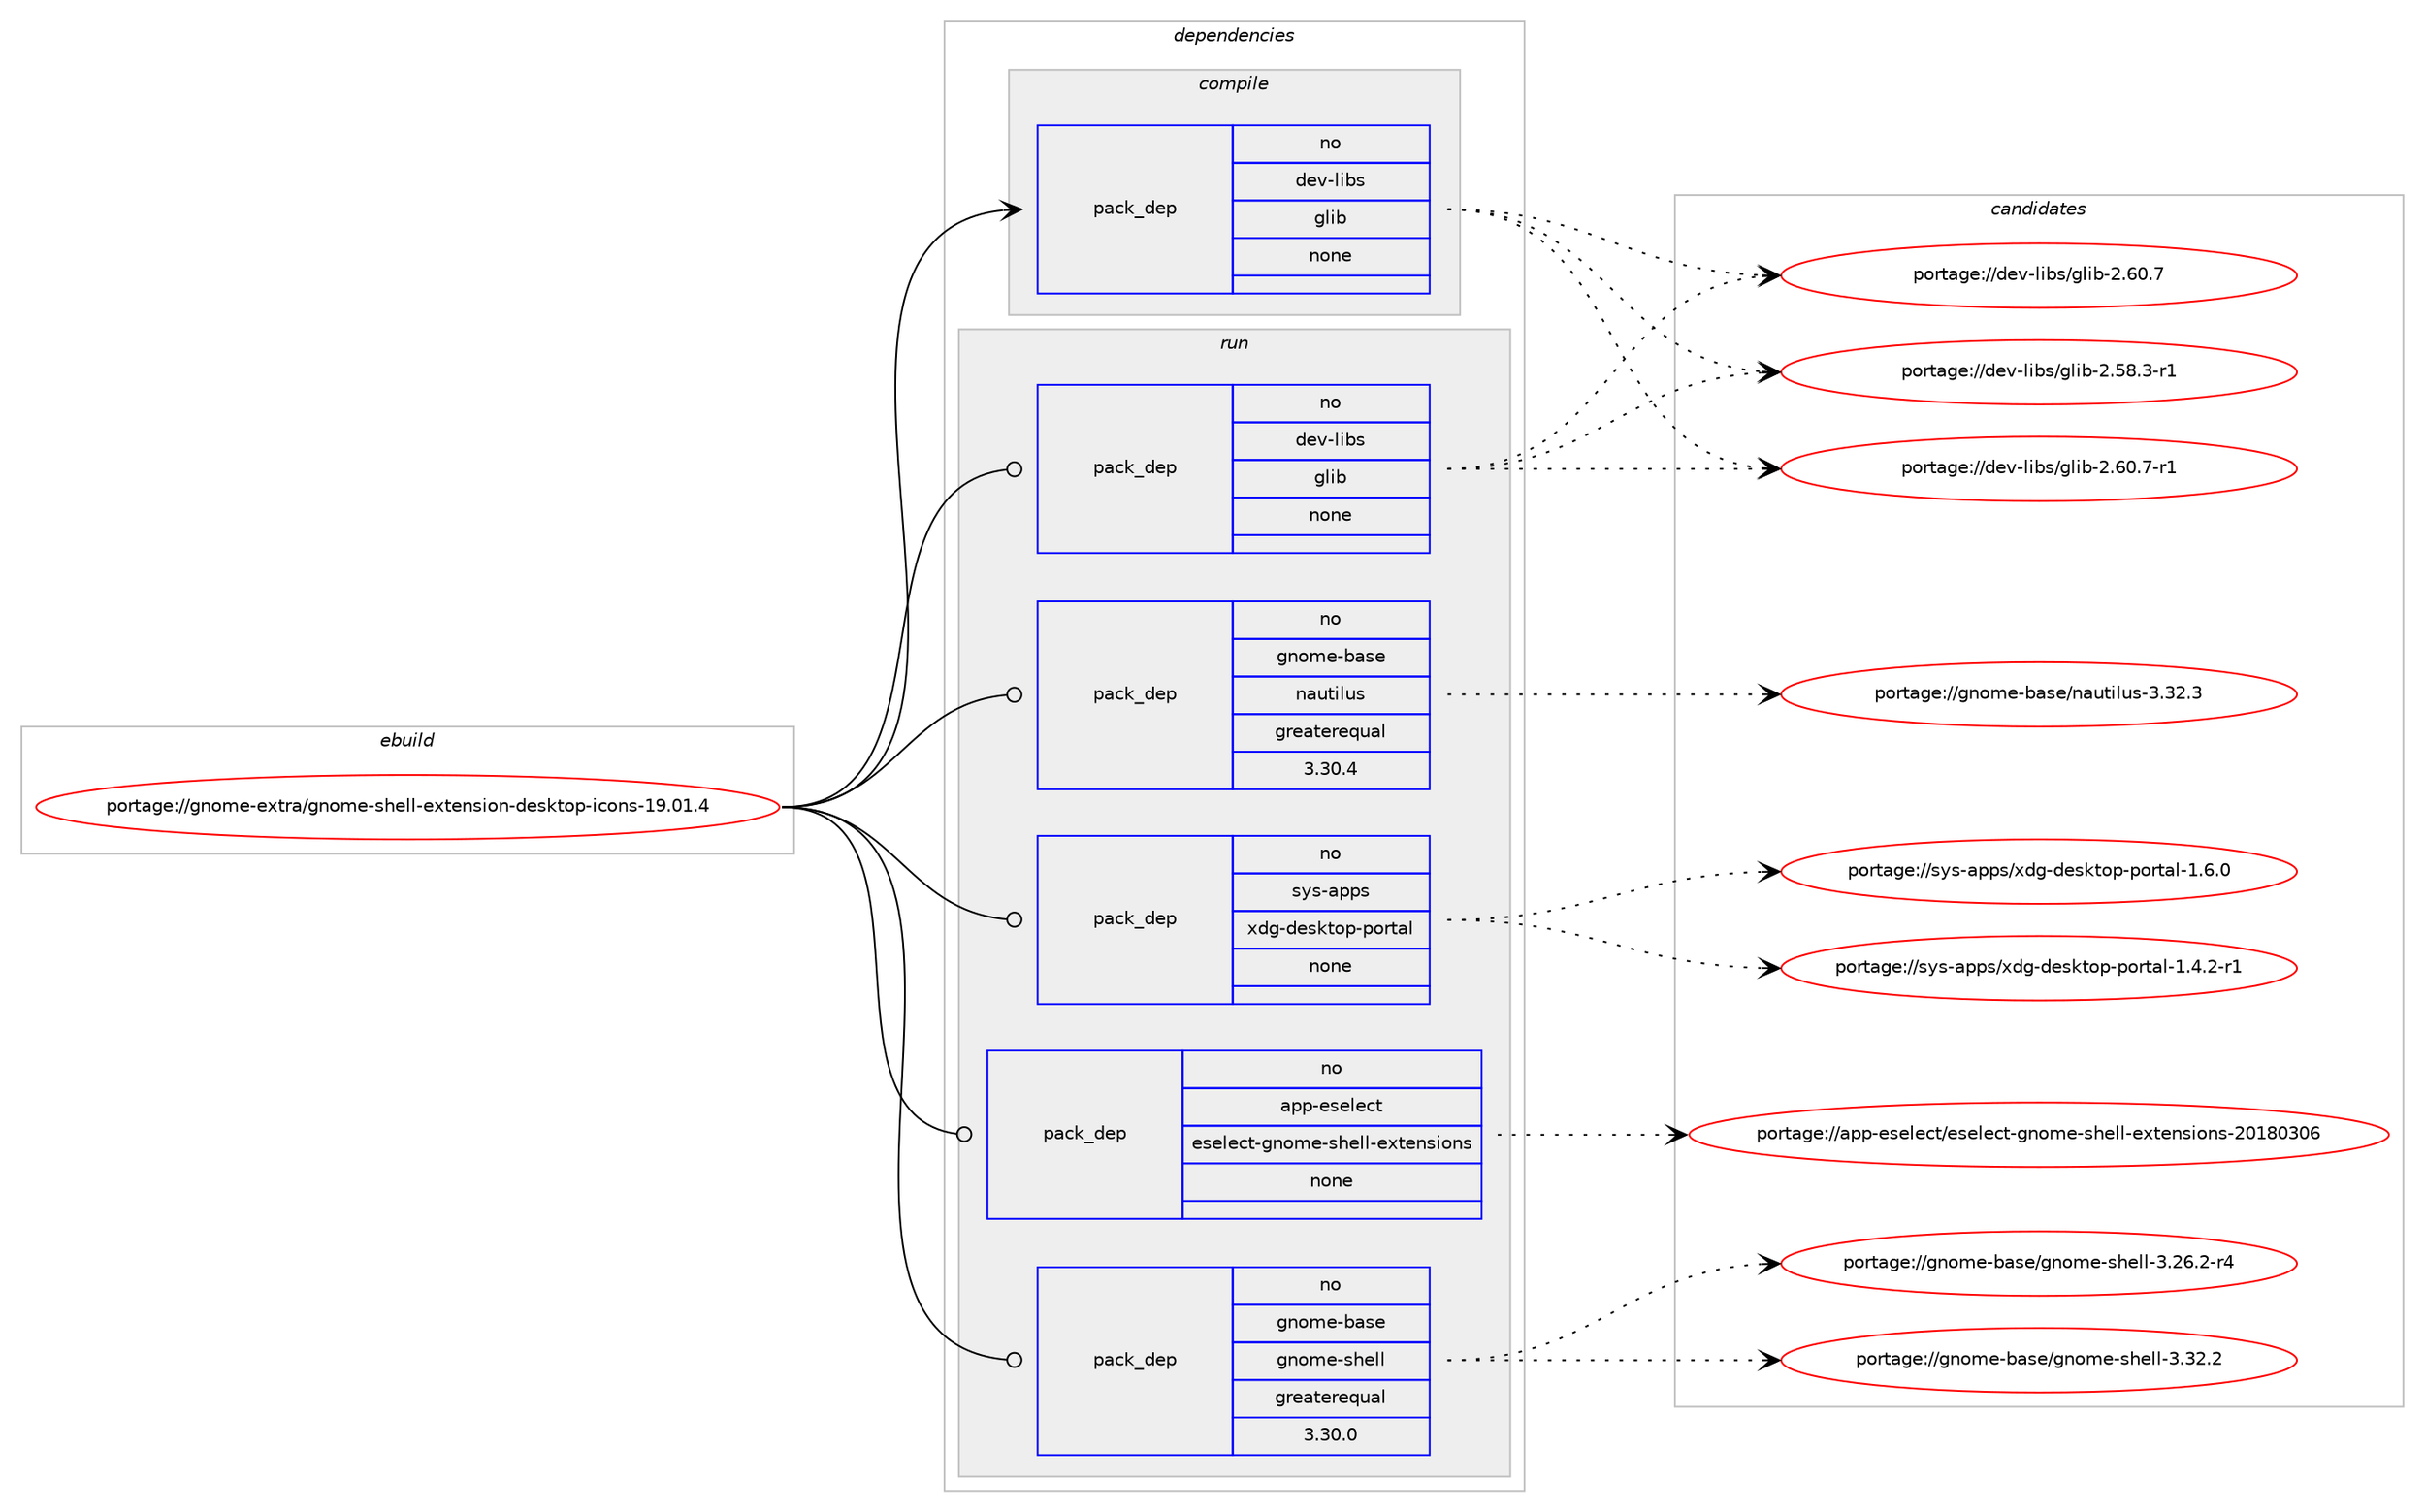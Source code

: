 digraph prolog {

# *************
# Graph options
# *************

newrank=true;
concentrate=true;
compound=true;
graph [rankdir=LR,fontname=Helvetica,fontsize=10,ranksep=1.5];#, ranksep=2.5, nodesep=0.2];
edge  [arrowhead=vee];
node  [fontname=Helvetica,fontsize=10];

# **********
# The ebuild
# **********

subgraph cluster_leftcol {
color=gray;
rank=same;
label=<<i>ebuild</i>>;
id [label="portage://gnome-extra/gnome-shell-extension-desktop-icons-19.01.4", color=red, width=4, href="../gnome-extra/gnome-shell-extension-desktop-icons-19.01.4.svg"];
}

# ****************
# The dependencies
# ****************

subgraph cluster_midcol {
color=gray;
label=<<i>dependencies</i>>;
subgraph cluster_compile {
fillcolor="#eeeeee";
style=filled;
label=<<i>compile</i>>;
subgraph pack212509 {
dependency274470 [label=<<TABLE BORDER="0" CELLBORDER="1" CELLSPACING="0" CELLPADDING="4" WIDTH="220"><TR><TD ROWSPAN="6" CELLPADDING="30">pack_dep</TD></TR><TR><TD WIDTH="110">no</TD></TR><TR><TD>dev-libs</TD></TR><TR><TD>glib</TD></TR><TR><TD>none</TD></TR><TR><TD></TD></TR></TABLE>>, shape=none, color=blue];
}
id:e -> dependency274470:w [weight=20,style="solid",arrowhead="vee"];
}
subgraph cluster_compileandrun {
fillcolor="#eeeeee";
style=filled;
label=<<i>compile and run</i>>;
}
subgraph cluster_run {
fillcolor="#eeeeee";
style=filled;
label=<<i>run</i>>;
subgraph pack212510 {
dependency274471 [label=<<TABLE BORDER="0" CELLBORDER="1" CELLSPACING="0" CELLPADDING="4" WIDTH="220"><TR><TD ROWSPAN="6" CELLPADDING="30">pack_dep</TD></TR><TR><TD WIDTH="110">no</TD></TR><TR><TD>app-eselect</TD></TR><TR><TD>eselect-gnome-shell-extensions</TD></TR><TR><TD>none</TD></TR><TR><TD></TD></TR></TABLE>>, shape=none, color=blue];
}
id:e -> dependency274471:w [weight=20,style="solid",arrowhead="odot"];
subgraph pack212511 {
dependency274472 [label=<<TABLE BORDER="0" CELLBORDER="1" CELLSPACING="0" CELLPADDING="4" WIDTH="220"><TR><TD ROWSPAN="6" CELLPADDING="30">pack_dep</TD></TR><TR><TD WIDTH="110">no</TD></TR><TR><TD>dev-libs</TD></TR><TR><TD>glib</TD></TR><TR><TD>none</TD></TR><TR><TD></TD></TR></TABLE>>, shape=none, color=blue];
}
id:e -> dependency274472:w [weight=20,style="solid",arrowhead="odot"];
subgraph pack212512 {
dependency274473 [label=<<TABLE BORDER="0" CELLBORDER="1" CELLSPACING="0" CELLPADDING="4" WIDTH="220"><TR><TD ROWSPAN="6" CELLPADDING="30">pack_dep</TD></TR><TR><TD WIDTH="110">no</TD></TR><TR><TD>gnome-base</TD></TR><TR><TD>gnome-shell</TD></TR><TR><TD>greaterequal</TD></TR><TR><TD>3.30.0</TD></TR></TABLE>>, shape=none, color=blue];
}
id:e -> dependency274473:w [weight=20,style="solid",arrowhead="odot"];
subgraph pack212513 {
dependency274474 [label=<<TABLE BORDER="0" CELLBORDER="1" CELLSPACING="0" CELLPADDING="4" WIDTH="220"><TR><TD ROWSPAN="6" CELLPADDING="30">pack_dep</TD></TR><TR><TD WIDTH="110">no</TD></TR><TR><TD>gnome-base</TD></TR><TR><TD>nautilus</TD></TR><TR><TD>greaterequal</TD></TR><TR><TD>3.30.4</TD></TR></TABLE>>, shape=none, color=blue];
}
id:e -> dependency274474:w [weight=20,style="solid",arrowhead="odot"];
subgraph pack212514 {
dependency274475 [label=<<TABLE BORDER="0" CELLBORDER="1" CELLSPACING="0" CELLPADDING="4" WIDTH="220"><TR><TD ROWSPAN="6" CELLPADDING="30">pack_dep</TD></TR><TR><TD WIDTH="110">no</TD></TR><TR><TD>sys-apps</TD></TR><TR><TD>xdg-desktop-portal</TD></TR><TR><TD>none</TD></TR><TR><TD></TD></TR></TABLE>>, shape=none, color=blue];
}
id:e -> dependency274475:w [weight=20,style="solid",arrowhead="odot"];
}
}

# **************
# The candidates
# **************

subgraph cluster_choices {
rank=same;
color=gray;
label=<<i>candidates</i>>;

subgraph choice212509 {
color=black;
nodesep=1;
choice10010111845108105981154710310810598455046544846554511449 [label="portage://dev-libs/glib-2.60.7-r1", color=red, width=4,href="../dev-libs/glib-2.60.7-r1.svg"];
choice1001011184510810598115471031081059845504654484655 [label="portage://dev-libs/glib-2.60.7", color=red, width=4,href="../dev-libs/glib-2.60.7.svg"];
choice10010111845108105981154710310810598455046535646514511449 [label="portage://dev-libs/glib-2.58.3-r1", color=red, width=4,href="../dev-libs/glib-2.58.3-r1.svg"];
dependency274470:e -> choice10010111845108105981154710310810598455046544846554511449:w [style=dotted,weight="100"];
dependency274470:e -> choice1001011184510810598115471031081059845504654484655:w [style=dotted,weight="100"];
dependency274470:e -> choice10010111845108105981154710310810598455046535646514511449:w [style=dotted,weight="100"];
}
subgraph choice212510 {
color=black;
nodesep=1;
choice9711211245101115101108101991164710111510110810199116451031101111091014511510410110810845101120116101110115105111110115455048495648514854 [label="portage://app-eselect/eselect-gnome-shell-extensions-20180306", color=red, width=4,href="../app-eselect/eselect-gnome-shell-extensions-20180306.svg"];
dependency274471:e -> choice9711211245101115101108101991164710111510110810199116451031101111091014511510410110810845101120116101110115105111110115455048495648514854:w [style=dotted,weight="100"];
}
subgraph choice212511 {
color=black;
nodesep=1;
choice10010111845108105981154710310810598455046544846554511449 [label="portage://dev-libs/glib-2.60.7-r1", color=red, width=4,href="../dev-libs/glib-2.60.7-r1.svg"];
choice1001011184510810598115471031081059845504654484655 [label="portage://dev-libs/glib-2.60.7", color=red, width=4,href="../dev-libs/glib-2.60.7.svg"];
choice10010111845108105981154710310810598455046535646514511449 [label="portage://dev-libs/glib-2.58.3-r1", color=red, width=4,href="../dev-libs/glib-2.58.3-r1.svg"];
dependency274472:e -> choice10010111845108105981154710310810598455046544846554511449:w [style=dotted,weight="100"];
dependency274472:e -> choice1001011184510810598115471031081059845504654484655:w [style=dotted,weight="100"];
dependency274472:e -> choice10010111845108105981154710310810598455046535646514511449:w [style=dotted,weight="100"];
}
subgraph choice212512 {
color=black;
nodesep=1;
choice103110111109101459897115101471031101111091014511510410110810845514651504650 [label="portage://gnome-base/gnome-shell-3.32.2", color=red, width=4,href="../gnome-base/gnome-shell-3.32.2.svg"];
choice1031101111091014598971151014710311011110910145115104101108108455146505446504511452 [label="portage://gnome-base/gnome-shell-3.26.2-r4", color=red, width=4,href="../gnome-base/gnome-shell-3.26.2-r4.svg"];
dependency274473:e -> choice103110111109101459897115101471031101111091014511510410110810845514651504650:w [style=dotted,weight="100"];
dependency274473:e -> choice1031101111091014598971151014710311011110910145115104101108108455146505446504511452:w [style=dotted,weight="100"];
}
subgraph choice212513 {
color=black;
nodesep=1;
choice103110111109101459897115101471109711711610510811711545514651504651 [label="portage://gnome-base/nautilus-3.32.3", color=red, width=4,href="../gnome-base/nautilus-3.32.3.svg"];
dependency274474:e -> choice103110111109101459897115101471109711711610510811711545514651504651:w [style=dotted,weight="100"];
}
subgraph choice212514 {
color=black;
nodesep=1;
choice115121115459711211211547120100103451001011151071161111124511211111411697108454946544648 [label="portage://sys-apps/xdg-desktop-portal-1.6.0", color=red, width=4,href="../sys-apps/xdg-desktop-portal-1.6.0.svg"];
choice1151211154597112112115471201001034510010111510711611111245112111114116971084549465246504511449 [label="portage://sys-apps/xdg-desktop-portal-1.4.2-r1", color=red, width=4,href="../sys-apps/xdg-desktop-portal-1.4.2-r1.svg"];
dependency274475:e -> choice115121115459711211211547120100103451001011151071161111124511211111411697108454946544648:w [style=dotted,weight="100"];
dependency274475:e -> choice1151211154597112112115471201001034510010111510711611111245112111114116971084549465246504511449:w [style=dotted,weight="100"];
}
}

}
